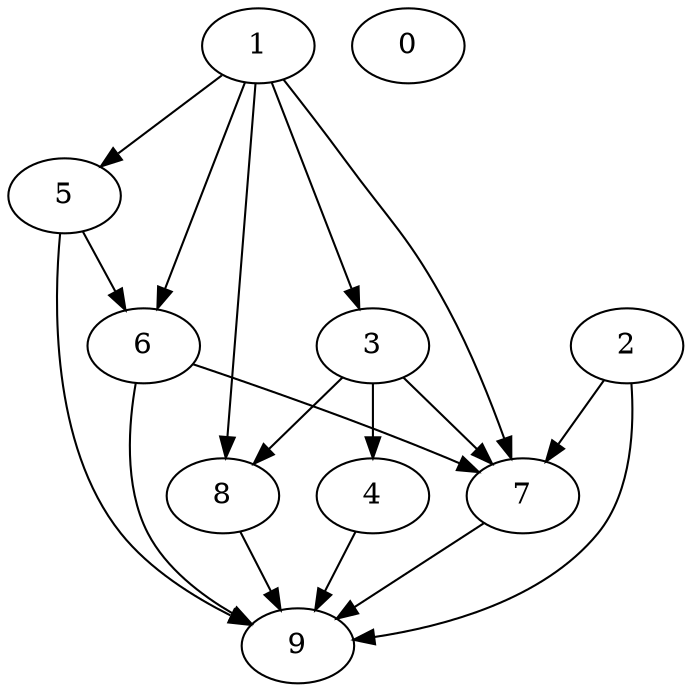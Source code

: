 digraph "Random_Nodes_10_Density_1.70_CCR_0.10_WeightType_Random#1" {
	graph ["Duplicate states"=0,
		GraphType=Random,
		"Max states in OPEN"=0,
		Modes="120000ms; topo-ordered tasks, ; Pruning: task equivalence, fixed order ready list, ; F-value: ; Optimisation: best schedule length (\
SL) optimisation on equal, ",
		NumberOfTasks=10,
		"Pruned using list schedule length"=32,
		"States removed from OPEN"=0,
		TargetSystem="Homogeneous-2",
		"Time to schedule (ms)"=85,
		"Total idle time"=85,
		"Total schedule length"=601,
		"Total sequential time"=1111,
		"Total states created"=93
	];
	1	["Finish time"=125,
		Processor=0,
		"Start time"=0,
		Weight=125];
	3	["Finish time"=288,
		Processor=1,
		"Start time"=132,
		Weight=156];
	1 -> 3	[Weight=7];
	5	["Finish time"=188,
		Processor=0,
		"Start time"=125,
		Weight=63];
	1 -> 5	[Weight=7];
	6	["Finish time"=329,
		Processor=0,
		"Start time"=188,
		Weight=141];
	1 -> 6	[Weight=10];
	8	["Finish time"=382,
		Processor=1,
		"Start time"=288,
		Weight=94];
	1 -> 8	[Weight=8];
	7	["Finish time"=460,
		Processor=1,
		"Start time"=382,
		Weight=78];
	1 -> 7	[Weight=2];
	4	["Finish time"=470,
		Processor=0,
		"Start time"=329,
		Weight=141];
	3 -> 4	[Weight=9];
	3 -> 8	[Weight=8];
	3 -> 7	[Weight=6];
	5 -> 6	[Weight=4];
	9	["Finish time"=595,
		Processor=0,
		"Start time"=470,
		Weight=125];
	5 -> 9	[Weight=7];
	6 -> 7	[Weight=4];
	6 -> 9	[Weight=4];
	4 -> 9	[Weight=8];
	2	["Finish time"=47,
		Processor=1,
		"Start time"=0,
		Weight=47];
	2 -> 7	[Weight=8];
	2 -> 9	[Weight=7];
	8 -> 9	[Weight=8];
	7 -> 9	[Weight=4];
	0	["Finish time"=601,
		Processor=1,
		"Start time"=460,
		Weight=141];
}
